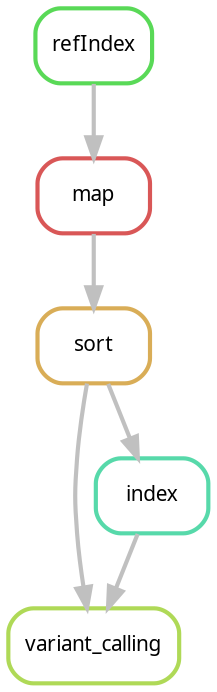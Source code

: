 digraph snakemake_dag {
    graph[bgcolor=white, margin=0];
    node[shape=box, style=rounded, fontname=sans,                 fontsize=10, penwidth=2];
    edge[penwidth=2, color=grey];
	0[label = "variant_calling", color = "0.22 0.6 0.85", style="rounded"];
	1[label = "sort", color = "0.11 0.6 0.85", style="rounded"];
	2[label = "map", color = "0.00 0.6 0.85", style="rounded"];
	3[label = "refIndex", color = "0.33 0.6 0.85", style="rounded"];
	4[label = "index", color = "0.44 0.6 0.85", style="rounded"];
	1 -> 0
	4 -> 0
	2 -> 1
	3 -> 2
	1 -> 4
}            
